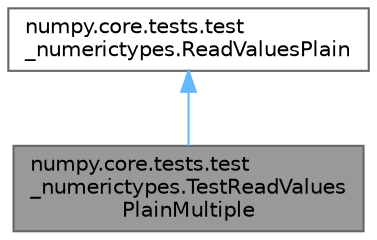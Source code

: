 digraph "numpy.core.tests.test_numerictypes.TestReadValuesPlainMultiple"
{
 // LATEX_PDF_SIZE
  bgcolor="transparent";
  edge [fontname=Helvetica,fontsize=10,labelfontname=Helvetica,labelfontsize=10];
  node [fontname=Helvetica,fontsize=10,shape=box,height=0.2,width=0.4];
  Node1 [id="Node000001",label="numpy.core.tests.test\l_numerictypes.TestReadValues\lPlainMultiple",height=0.2,width=0.4,color="gray40", fillcolor="grey60", style="filled", fontcolor="black",tooltip=" "];
  Node2 -> Node1 [id="edge1_Node000001_Node000002",dir="back",color="steelblue1",style="solid",tooltip=" "];
  Node2 [id="Node000002",label="numpy.core.tests.test\l_numerictypes.ReadValuesPlain",height=0.2,width=0.4,color="gray40", fillcolor="white", style="filled",URL="$dc/d36/classnumpy_1_1core_1_1tests_1_1test__numerictypes_1_1ReadValuesPlain.html",tooltip=" "];
}
